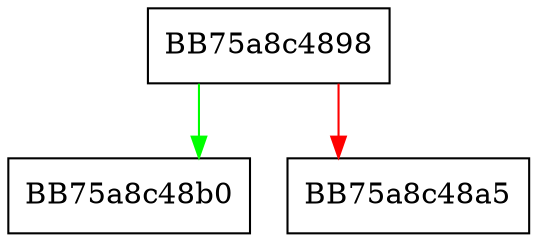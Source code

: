 digraph wait {
  node [shape="box"];
  graph [splines=ortho];
  BB75a8c4898 -> BB75a8c48b0 [color="green"];
  BB75a8c4898 -> BB75a8c48a5 [color="red"];
}
